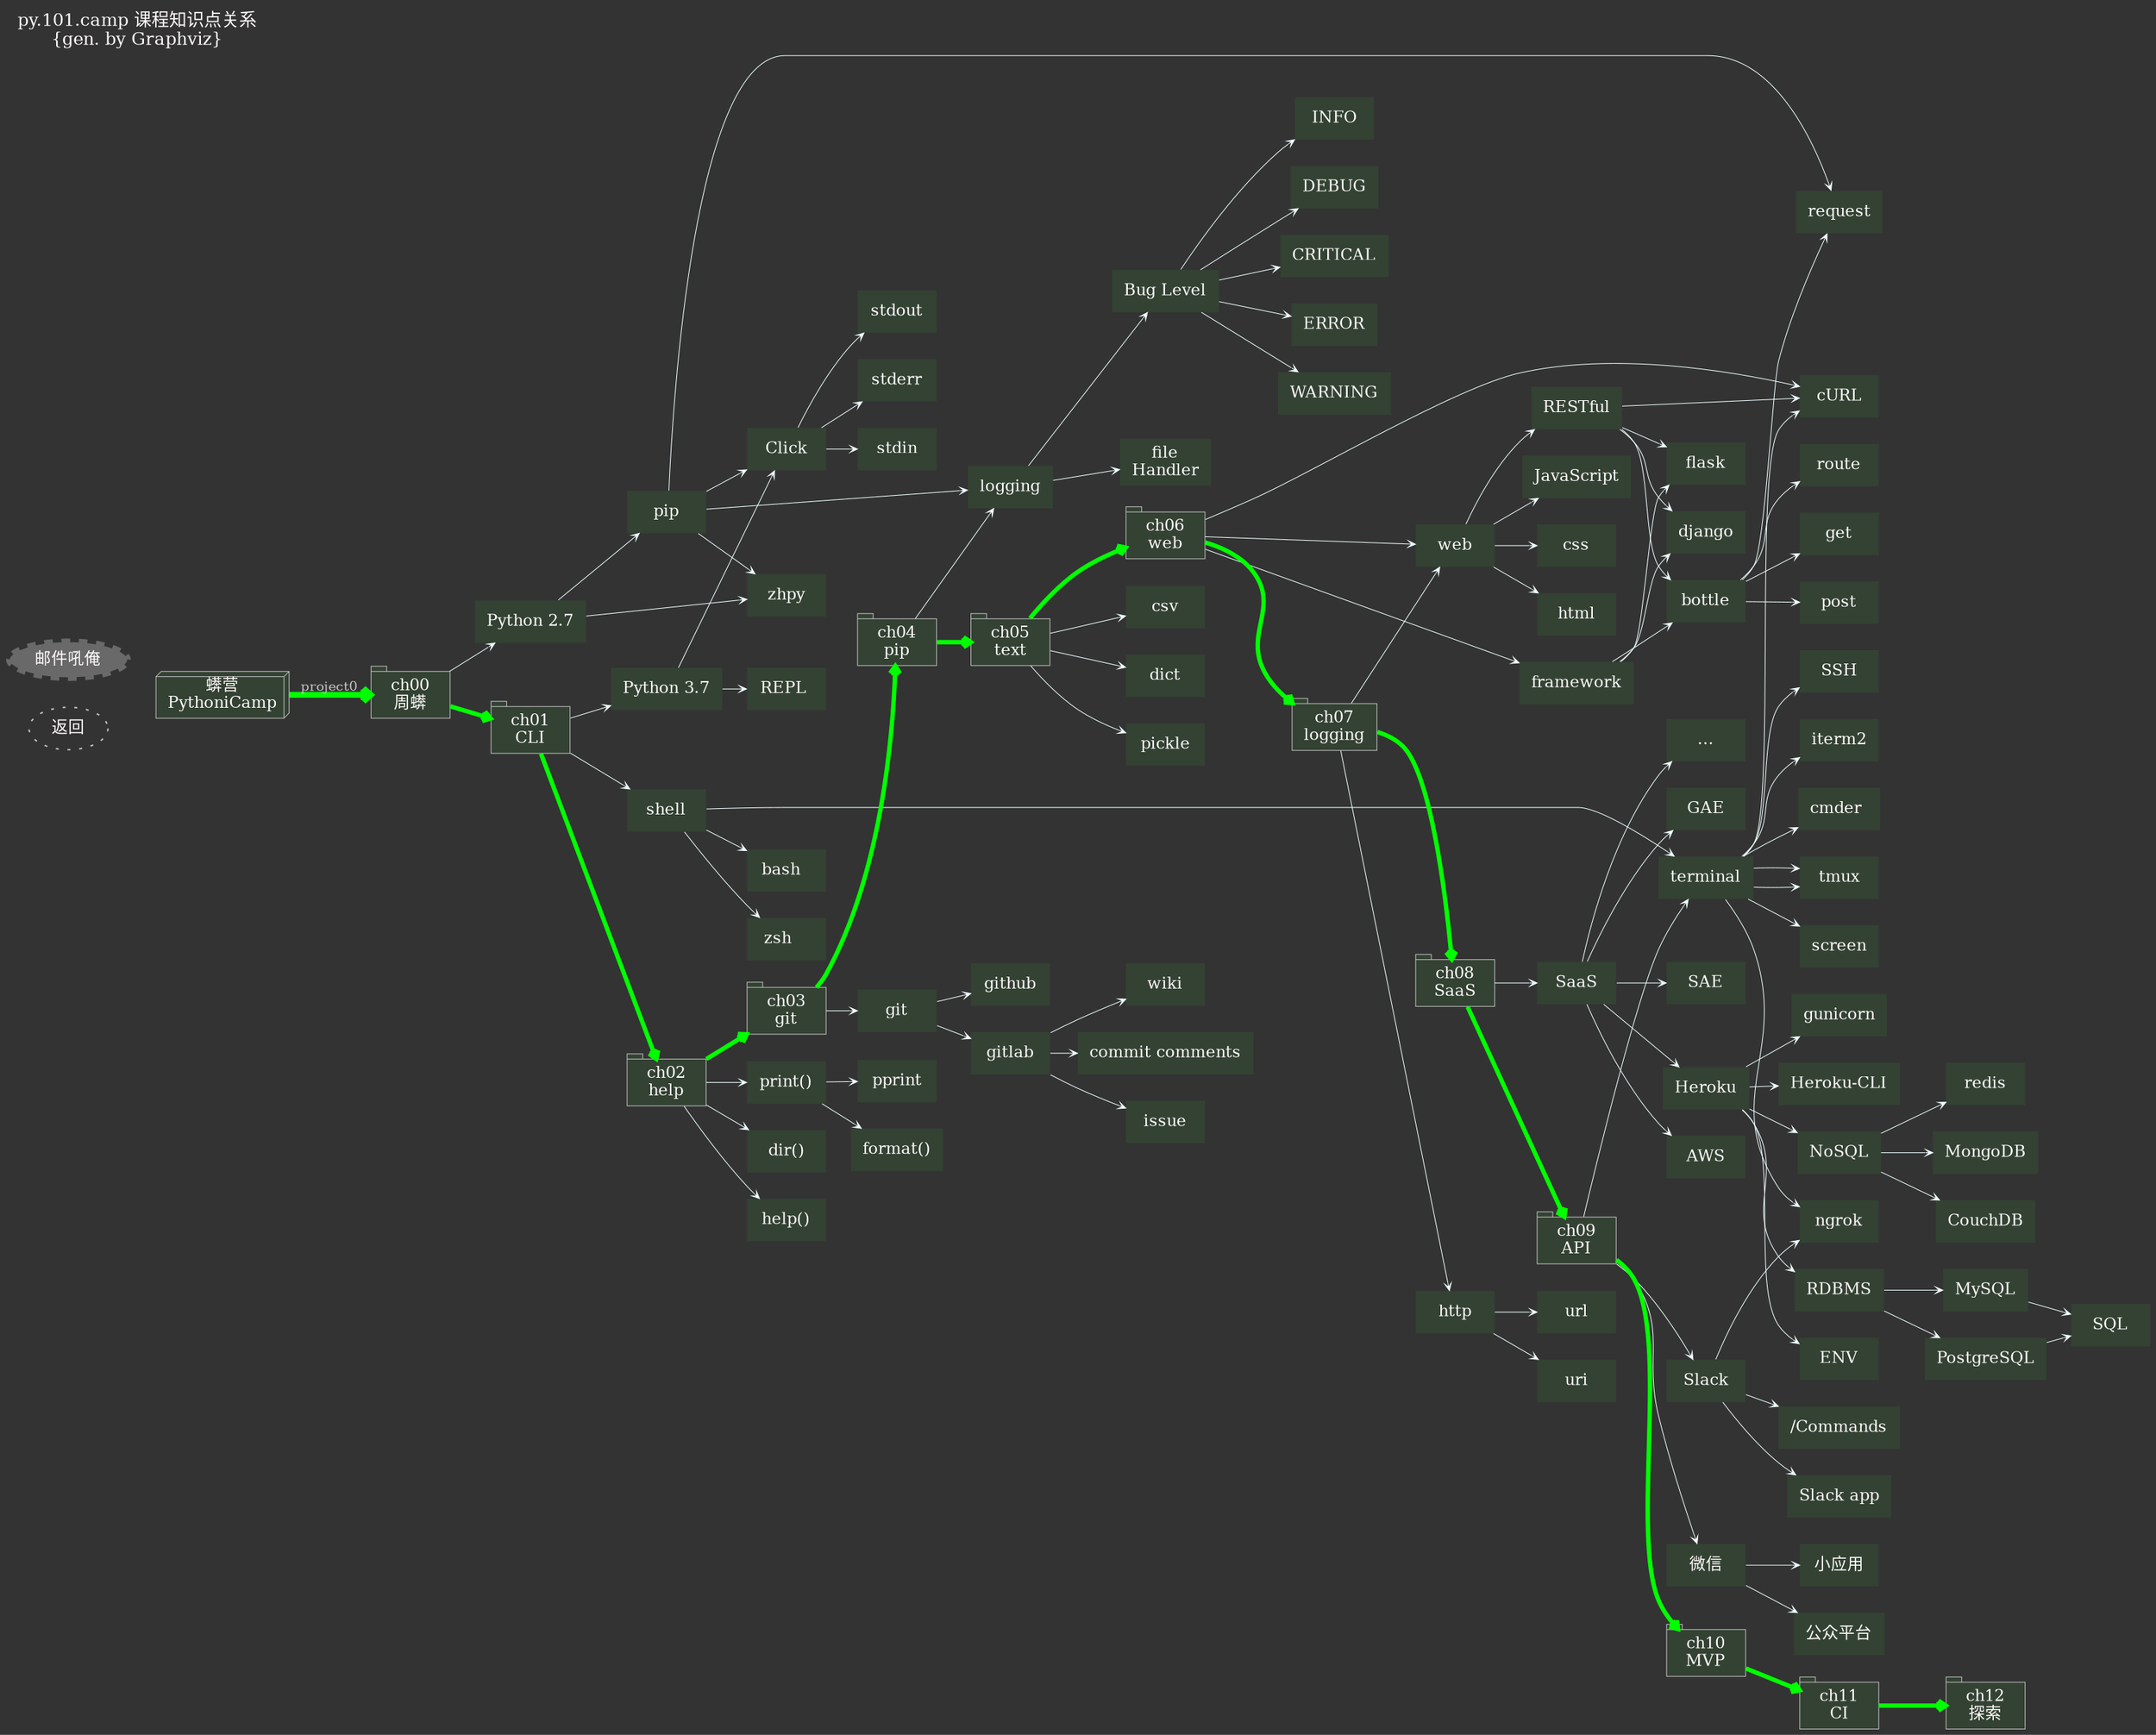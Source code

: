 digraph camp0py2map_ch09 {
/*生成命令:
$ dot -Tjpeg camp0py2map_ch09.dot -o camp0py2map_ch09.jpg -Tcmapx -o camp0py2map_ch09.map

$ python ../dotools/gen2htm4io101camp.py  -t ../dotools/tpl_idx.htm -i "py.101.camp ch09 mapping" -d camp0py2map_ch09.dot -o camp0py2map_ch09.html

$ python ../dotools/gen2htm4io101camp.py --neato -t ../dotools/tpl_idx.htm -i "py.101.camp ch09 mapping" -d camp0py2map_ch09.dot -o camp0py2map_ch09.html


##############################################################################
#   全局设定
##############################################################################
*/
    graph [label="py.101.camp 课程知识点关系\n{gen. by Graphviz}"
        ,fontsize=12.0,fontcolor=snow
        ,labeljust="l",labelloc="t",center=1
        ,ranksep=0.1,center=1,ratio=compress
        ,rankdir=LR
        ,bgcolor="#333333"
        ];

    node[fontsize=11.0,height=0.4
        ,style="filled,setlinewidth(0.5)",fillcolor="#334233",color=gray,fontcolor=snow
        ,shape=plaintext
        ];

    edge [fontsize=9.0,fontcolor=gray
        ,color=azure
        ,arrowsize=0.5,arrowhead=vee,arrowtail=none
        ,style="setlinewidth(0.5)"
        ];

/*
##############################################################################
#   block relation
##############################################################################
*/

    PYC [label="蠎营\nPythoniCamp",shape=box3d
            ,URL="https://gitlab.com/101camp"];
    ch00  [label="ch00\n周蠎",shape=tab,URL="#"];
        py2  [label="Python 2.7" ,URL="https://www.python.org/"];
        zhpy  [label="zhpy" ,URL="https://github.com/gasolin/zhpy"];
        pip  [label="pip" ,URL="https://pypi.org/"];


    ch00->py2->{zhpy pip};


    ch01  [label="ch01\nCLI",shape=tab,URL="#"];
        shell  [label="shell" ,URL="https://en.wikipedia.org/wiki/Shell_(computing)"];
            bash   [label="bash  ",URL="https://en.wikipedia.org/wiki/Bash_%28Unix_shell%29"];
            zsh    [label="zsh   ",URL="https://en.wikipedia.org/wiki/Z_shell"];
            iterm2 [label="iterm2",URL="https://iterm2.com"];
            cmder  [label="cmder ",URL="http://cmder.net/"];
        py3 [label="Python 3.7",URL="https://docs.python.org/3/"];
            REPL [label="REPL ",URL="https://en.wikipedia.org/wiki/Read%E2%80%93eval%E2%80%93print_loop"];

        click [label="Click",URL="https://click.palletsprojects.com/en/7.x/"];
            stdin [label="stdin",URL="https://en.wikipedia.org/wiki/Standard_streams"];
            stdout [label="stdout",URL="https://en.wikipedia.org/wiki/Standard_streams#Standard_output_(stdout)"];
            stderr [label="stderr",URL="https://en.wikipedia.org/wiki/Standard_streams#Standard_error_(stderr)"];
    ch01->{shell py3};
        shell->{bash zsh terminal};
        py3->{click REPL};
            click->{stdin stdout stderr}


    ch02  [label="ch02\nhelp",shape=tab,URL="#"];
        print [label="print()",URL="https://docs.python.org/3.7/library/functions.html#print"];
        pprint [label="pprint",URL="https://docs.python.org/3/library/pprint.html"];
        format [label="format()",URL="https://docs.python.org/3/library/stdtypes.html?highlight=format#str.format"];
        dir [label="dir()",URL="https://docs.python.org/3.7/library/functions.html#dir"];
        help [label="help()",URL="https://docs.python.org/3.7/library/functions.html#help"];

    ch02->{print help dir};
        print->{format pprint};

    ch03  [label="ch03\ngit",shape=tab,URL="#"];
        git [label="git",URL="https://git-scm.com/"];
        github [label="github",URL="https://github.com/"];
        gitlab [label="gitlab",URL="https://gitlab.com/"];
        issue [label="issue",URL="https://gitlab.com/help/user/project/issues/index.md"];
        wiki [label="wiki",URL="https://gitlab.com/help/user/project/wiki/index.md"];
        comm [label="commit comments",URL="https://gitlab.com/help/user/discussions/index.md"];
    ch03->{git};
        git->{github gitlab};
            gitlab->{issue wiki comm};

    ch04  [label="ch04\npip",shape=tab,URL="#"];
        logging [label="logging",URL="https://docs.python.org/3.7/library/logging.html"];
            fileH [label="file\nHandler",URL="https://docs.python.org/3.7/library/logging.html#handler-objects"];
            bLevel [label="Bug Level",URL="https://docs.python.org/3.7/library/logging.html#levels"];
                blCRITICAL  [label="CRITICAL",URL="#"];
                blERROR     [label="ERROR",URL="#"];
                blWARNING   [label="WARNING",URL="#"];
                blINFO      [label="INFO",URL="#"];
                blDEBUG     [label="DEBUG",URL="#"];
    ch04->{ logging};
        logging->{fileH bLevel};
            bLevel->{blCRITICAL blERROR blWARNING blINFO blDEBUG};

    ch05  [label="ch05\ntext",shape=tab,URL="#"];
        csv [label="csv",URL="https://en.wikipedia.org/wiki/Comma-separated_values"];
        dict [label="dict",URL="https://docs.python.org/3/library/stdtypes.html?highlight=dict#dict"];
        pickle [label="pickle",URL="https://docs.python.org/3.7/library/pickle.html"];
    ch05->{csv dict pickle};

    ch06  [label="ch06\nweb",shape=tab,URL="#"];
        curl [label="cURL",URL="https://curl.haxx.se/"];
        web [label="web",URL="https://en.wikipedia.org/wiki/World_Wide_Web"];
            css [label="css",URL="https://www.w3schools.com/Css/"];
            htm [label="html",URL="https://www.w3schools.com/html/"];
            js [label="JavaScript",URL="https://en.wikipedia.org/wiki/JavaScript"];
            REST [label="RESTful",URL="https://en.wikipedia.org/wiki/Representational_state_transfer"];
        fwork [label="framework",URL="https://en.wikipedia.org/wiki/Web_framework"];
            bottle [label="bottle",URL="https://bottlepy.org/"];
                flask [label="flask",URL="http://flask.pocoo.org/"];
                django [label="django",URL="https://www.djangoproject.com/"];
            route [label="route",URL="https://bottlepy.org/docs/dev/routing.html"];
            get [label="get",URL="#"];
            post [label="post",URL="#"];
            request [label="request",URL="http://docs.python-requests.org/en/master/"];
    ch06->{web fwork curl};
        fwork->{bottle flask django};
            bottle->{route get post request};
        web->{css htm REST js};
            REST->{curl bottle flask django};

    ch07  [label="ch07\nlogging",shape=tab,URL="#"];
        http [label="http",URL="https://en.wikipedia.org/wiki/Hypertext_Transfer_Protocol"];
        url [label="url",URL="https://en.wikipedia.org/wiki/Uniform_Resource_Locator"];
        uri [label="uri",URL="https://en.wikipedia.org/wiki/Uniform_Resource_Identifier"];
    ch07->{web http};
        http->{uri url};

    ch08  [label="ch08\nSaaS",shape=tab,URL="#"];
        SaaS [label="SaaS",URL="https://en.wikipedia.org/wiki/Software_as_a_service"];
            SAE [label="SAE",URL="http://www.sinacloud.com/sae.html"];
            AWS [label="AWS",URL="https://aws.amazon.com"];
            etc [label="...",URL="#"];
            Heroku [label="Heroku",URL="https://www.heroku.com/"];
                hcli [label="Heroku-CLI",URL="https://github.com/heroku/cli"];
                redis [label="redis",URL="https://redis.io/"];
                    NoSQL [label="NoSQL",URL="https://en.wikipedia.org/wiki/NoSQL"];
                        Mango [label="MongoDB",URL="https://www.mongodb.com/"];
                        Couch [label="CouchDB",URL="http://couchdb.apache.org/"];
                    RDBMS [label="RDBMS",URL="https://en.wikipedia.org/wiki/Relational_database_management_system"];
                        MySQL [label="MySQL",URL="https://www.mysql.com/"];
                        Pg [label="PostgreSQL",URL="https://www.postgresql.org/"];
                    SQL [label="SQL",URL="https://www.w3schools.com/sql/"];
                ENV [label="ENV",URL="https://www.computerhope.com/unix/uenv.htm"];
        gunicorn [label="gunicorn",URL="https://gunicorn.org/"];

    ch08->SaaS->{SAE GAE AWS Heroku etc};
        Heroku->{hcli NoSQL RDBMS ENV gunicorn};
        NoSQL->{redis Mango Couch};
        RDBMS->{MySQL Pg}->SQL;

    ch09  [label="ch09\nAPI",shape=tab,URL="#"];
        Wechat [label="微信",URL="https://mp.weixin.qq.com/"];
            wxapp [label="小应用",URL="https://developers.weixin.qq.com/miniprogram/dev/index.html"];
            wxsrv [label="公众平台",URL="https://mp.weixin.qq.com/wiki?t=resource/res_main&id=mp1445241432"];
        Slack [label="Slack",URL="https://slack.com/features"];
            Slapp [label="Slack app",URL="https://api.slack.com/tutorials/slack-apps-and-postman"];
            Slash [label="/Commands",URL="https://api.slack.com/slash-commands"];
        ngrok [label="ngrok",URL="https://api.slack.com/tutorials/tunneling-with-ngrok"];
        terminal [label="terminal",URL="https://en.wikipedia.org/wiki/Terminal_emulator"];
            tmux [label="tmux",URL="https://github.com/tmux/tmux"];
            screen [label="screen",URL="https://www.gnu.org/software/screen/"];
        

    ch09->{Wechat Slack terminal};
        Wechat->{wxapp wxsrv};
        Slack->{Slapp Slash ngrok};
        terminal->{tmux screen};

    ch10  [label="ch10\nMVP",shape=tab,URL="#"];
        
    ch11  [label="ch11\nCI",shape=tab,URL="#"];

    ch12  [label="ch12\n探索",shape=tab,URL="#"];

            

/*
##############################################################################
#   global relation
##############################################################################
*/

    PYC->ch00 [label="project0",style="setlinewidth(4)",color=green];
    ch00->ch01->ch02->ch03->ch04->ch05->ch06->ch07->ch08->ch09->ch10->ch11->ch12 [label="",style="setlinewidth(3)",color=green];


    pip->{zhpy click logging request};
    terminal->{ngrok tmux iterm2 cmder curl SSH};

    mailme [label="邮件吼俺",shape=ellipse,style="filled,dashed,setlinewidth(5)"
        ,color="#333333",fillcolor=dimgray
        ,URL="mailto:pythonicamp@googlegroups.com?subject=[101 mapping] "];

    ZQ  [label="返回\n",shape=ellipse,style="dotted"
        ,URL="https://gitlab.com/pythonicamp"];


    edge [style=invis];
    {mailme ZQ}->PYC;
    
/*
    title->ZQ;
    mailme->OBP;

    title [label="101.pythonic\n课程知识点关系\n{gen. by Graphviz}"
                URL="#"];
    

*/

}
